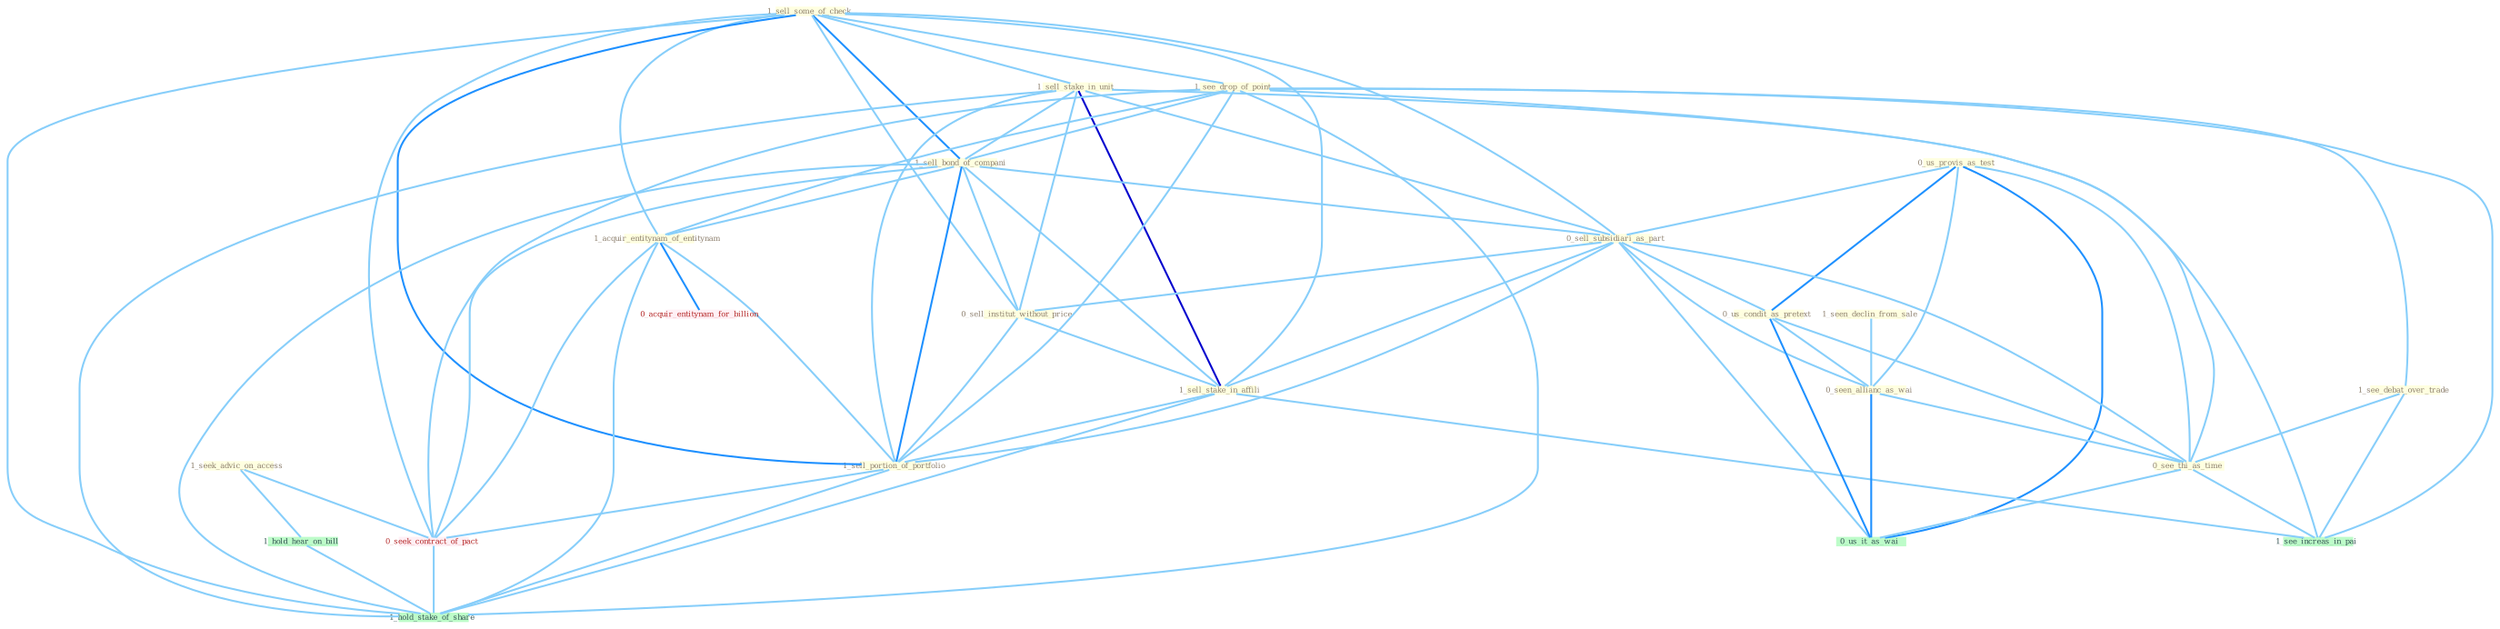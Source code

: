 Graph G{ 
    node
    [shape=polygon,style=filled,width=.5,height=.06,color="#BDFCC9",fixedsize=true,fontsize=4,
    fontcolor="#2f4f4f"];
    {node
    [color="#ffffe0", fontcolor="#8b7d6b"] "1_seek_advic_on_access " "1_sell_some_of_check " "0_us_provis_as_test " "1_sell_stake_in_unit " "1_see_drop_of_point " "1_sell_bond_of_compani " "1_see_debat_over_trade " "0_sell_subsidiari_as_part " "0_sell_institut_without_price " "1_sell_stake_in_affili " "0_us_condit_as_pretext " "1_acquir_entitynam_of_entitynam " "1_seen_declin_from_sale " "0_seen_allianc_as_wai " "0_see_thi_as_time " "1_sell_portion_of_portfolio "}
{node [color="#fff0f5", fontcolor="#b22222"] "0_seek_contract_of_pact " "0_acquir_entitynam_for_billion "}
edge [color="#B0E2FF"];

	"1_seek_advic_on_access " -- "0_seek_contract_of_pact " [w="1", color="#87cefa" ];
	"1_seek_advic_on_access " -- "1_hold_hear_on_bill " [w="1", color="#87cefa" ];
	"1_sell_some_of_check " -- "1_sell_stake_in_unit " [w="1", color="#87cefa" ];
	"1_sell_some_of_check " -- "1_see_drop_of_point " [w="1", color="#87cefa" ];
	"1_sell_some_of_check " -- "1_sell_bond_of_compani " [w="2", color="#1e90ff" , len=0.8];
	"1_sell_some_of_check " -- "0_sell_subsidiari_as_part " [w="1", color="#87cefa" ];
	"1_sell_some_of_check " -- "0_sell_institut_without_price " [w="1", color="#87cefa" ];
	"1_sell_some_of_check " -- "1_sell_stake_in_affili " [w="1", color="#87cefa" ];
	"1_sell_some_of_check " -- "1_acquir_entitynam_of_entitynam " [w="1", color="#87cefa" ];
	"1_sell_some_of_check " -- "1_sell_portion_of_portfolio " [w="2", color="#1e90ff" , len=0.8];
	"1_sell_some_of_check " -- "0_seek_contract_of_pact " [w="1", color="#87cefa" ];
	"1_sell_some_of_check " -- "1_hold_stake_of_share " [w="1", color="#87cefa" ];
	"0_us_provis_as_test " -- "0_sell_subsidiari_as_part " [w="1", color="#87cefa" ];
	"0_us_provis_as_test " -- "0_us_condit_as_pretext " [w="2", color="#1e90ff" , len=0.8];
	"0_us_provis_as_test " -- "0_seen_allianc_as_wai " [w="1", color="#87cefa" ];
	"0_us_provis_as_test " -- "0_see_thi_as_time " [w="1", color="#87cefa" ];
	"0_us_provis_as_test " -- "0_us_it_as_wai " [w="2", color="#1e90ff" , len=0.8];
	"1_sell_stake_in_unit " -- "1_sell_bond_of_compani " [w="1", color="#87cefa" ];
	"1_sell_stake_in_unit " -- "0_sell_subsidiari_as_part " [w="1", color="#87cefa" ];
	"1_sell_stake_in_unit " -- "0_sell_institut_without_price " [w="1", color="#87cefa" ];
	"1_sell_stake_in_unit " -- "1_sell_stake_in_affili " [w="3", color="#0000cd" , len=0.6];
	"1_sell_stake_in_unit " -- "1_sell_portion_of_portfolio " [w="1", color="#87cefa" ];
	"1_sell_stake_in_unit " -- "1_see_increas_in_pai " [w="1", color="#87cefa" ];
	"1_sell_stake_in_unit " -- "1_hold_stake_of_share " [w="1", color="#87cefa" ];
	"1_see_drop_of_point " -- "1_sell_bond_of_compani " [w="1", color="#87cefa" ];
	"1_see_drop_of_point " -- "1_see_debat_over_trade " [w="1", color="#87cefa" ];
	"1_see_drop_of_point " -- "1_acquir_entitynam_of_entitynam " [w="1", color="#87cefa" ];
	"1_see_drop_of_point " -- "0_see_thi_as_time " [w="1", color="#87cefa" ];
	"1_see_drop_of_point " -- "1_sell_portion_of_portfolio " [w="1", color="#87cefa" ];
	"1_see_drop_of_point " -- "0_seek_contract_of_pact " [w="1", color="#87cefa" ];
	"1_see_drop_of_point " -- "1_see_increas_in_pai " [w="1", color="#87cefa" ];
	"1_see_drop_of_point " -- "1_hold_stake_of_share " [w="1", color="#87cefa" ];
	"1_sell_bond_of_compani " -- "0_sell_subsidiari_as_part " [w="1", color="#87cefa" ];
	"1_sell_bond_of_compani " -- "0_sell_institut_without_price " [w="1", color="#87cefa" ];
	"1_sell_bond_of_compani " -- "1_sell_stake_in_affili " [w="1", color="#87cefa" ];
	"1_sell_bond_of_compani " -- "1_acquir_entitynam_of_entitynam " [w="1", color="#87cefa" ];
	"1_sell_bond_of_compani " -- "1_sell_portion_of_portfolio " [w="2", color="#1e90ff" , len=0.8];
	"1_sell_bond_of_compani " -- "0_seek_contract_of_pact " [w="1", color="#87cefa" ];
	"1_sell_bond_of_compani " -- "1_hold_stake_of_share " [w="1", color="#87cefa" ];
	"1_see_debat_over_trade " -- "0_see_thi_as_time " [w="1", color="#87cefa" ];
	"1_see_debat_over_trade " -- "1_see_increas_in_pai " [w="1", color="#87cefa" ];
	"0_sell_subsidiari_as_part " -- "0_sell_institut_without_price " [w="1", color="#87cefa" ];
	"0_sell_subsidiari_as_part " -- "1_sell_stake_in_affili " [w="1", color="#87cefa" ];
	"0_sell_subsidiari_as_part " -- "0_us_condit_as_pretext " [w="1", color="#87cefa" ];
	"0_sell_subsidiari_as_part " -- "0_seen_allianc_as_wai " [w="1", color="#87cefa" ];
	"0_sell_subsidiari_as_part " -- "0_see_thi_as_time " [w="1", color="#87cefa" ];
	"0_sell_subsidiari_as_part " -- "1_sell_portion_of_portfolio " [w="1", color="#87cefa" ];
	"0_sell_subsidiari_as_part " -- "0_us_it_as_wai " [w="1", color="#87cefa" ];
	"0_sell_institut_without_price " -- "1_sell_stake_in_affili " [w="1", color="#87cefa" ];
	"0_sell_institut_without_price " -- "1_sell_portion_of_portfolio " [w="1", color="#87cefa" ];
	"1_sell_stake_in_affili " -- "1_sell_portion_of_portfolio " [w="1", color="#87cefa" ];
	"1_sell_stake_in_affili " -- "1_see_increas_in_pai " [w="1", color="#87cefa" ];
	"1_sell_stake_in_affili " -- "1_hold_stake_of_share " [w="1", color="#87cefa" ];
	"0_us_condit_as_pretext " -- "0_seen_allianc_as_wai " [w="1", color="#87cefa" ];
	"0_us_condit_as_pretext " -- "0_see_thi_as_time " [w="1", color="#87cefa" ];
	"0_us_condit_as_pretext " -- "0_us_it_as_wai " [w="2", color="#1e90ff" , len=0.8];
	"1_acquir_entitynam_of_entitynam " -- "1_sell_portion_of_portfolio " [w="1", color="#87cefa" ];
	"1_acquir_entitynam_of_entitynam " -- "0_seek_contract_of_pact " [w="1", color="#87cefa" ];
	"1_acquir_entitynam_of_entitynam " -- "0_acquir_entitynam_for_billion " [w="2", color="#1e90ff" , len=0.8];
	"1_acquir_entitynam_of_entitynam " -- "1_hold_stake_of_share " [w="1", color="#87cefa" ];
	"1_seen_declin_from_sale " -- "0_seen_allianc_as_wai " [w="1", color="#87cefa" ];
	"0_seen_allianc_as_wai " -- "0_see_thi_as_time " [w="1", color="#87cefa" ];
	"0_seen_allianc_as_wai " -- "0_us_it_as_wai " [w="2", color="#1e90ff" , len=0.8];
	"0_see_thi_as_time " -- "0_us_it_as_wai " [w="1", color="#87cefa" ];
	"0_see_thi_as_time " -- "1_see_increas_in_pai " [w="1", color="#87cefa" ];
	"1_sell_portion_of_portfolio " -- "0_seek_contract_of_pact " [w="1", color="#87cefa" ];
	"1_sell_portion_of_portfolio " -- "1_hold_stake_of_share " [w="1", color="#87cefa" ];
	"0_seek_contract_of_pact " -- "1_hold_stake_of_share " [w="1", color="#87cefa" ];
	"1_hold_hear_on_bill " -- "1_hold_stake_of_share " [w="1", color="#87cefa" ];
}